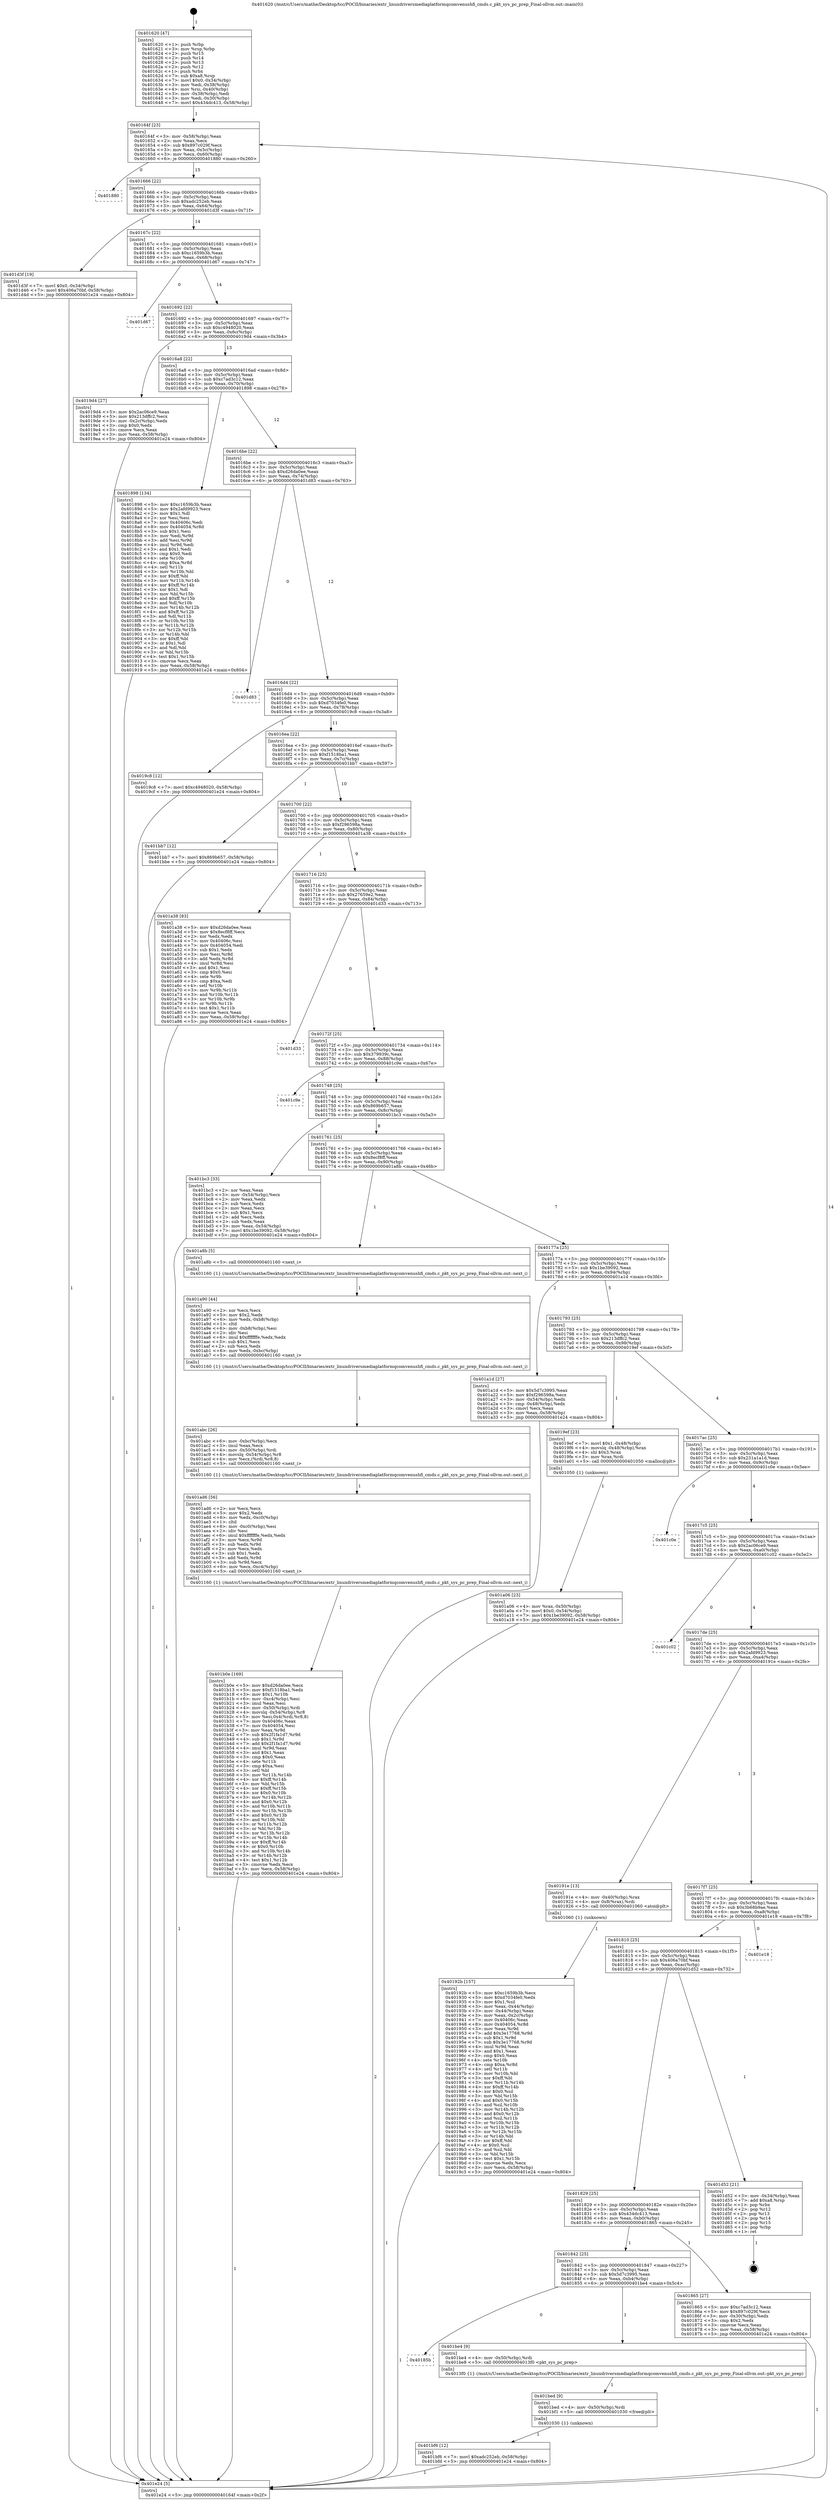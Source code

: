 digraph "0x401620" {
  label = "0x401620 (/mnt/c/Users/mathe/Desktop/tcc/POCII/binaries/extr_linuxdriversmediaplatformqcomvenushfi_cmds.c_pkt_sys_pc_prep_Final-ollvm.out::main(0))"
  labelloc = "t"
  node[shape=record]

  Entry [label="",width=0.3,height=0.3,shape=circle,fillcolor=black,style=filled]
  "0x40164f" [label="{
     0x40164f [23]\l
     | [instrs]\l
     &nbsp;&nbsp;0x40164f \<+3\>: mov -0x58(%rbp),%eax\l
     &nbsp;&nbsp;0x401652 \<+2\>: mov %eax,%ecx\l
     &nbsp;&nbsp;0x401654 \<+6\>: sub $0x897c029f,%ecx\l
     &nbsp;&nbsp;0x40165a \<+3\>: mov %eax,-0x5c(%rbp)\l
     &nbsp;&nbsp;0x40165d \<+3\>: mov %ecx,-0x60(%rbp)\l
     &nbsp;&nbsp;0x401660 \<+6\>: je 0000000000401880 \<main+0x260\>\l
  }"]
  "0x401880" [label="{
     0x401880\l
  }", style=dashed]
  "0x401666" [label="{
     0x401666 [22]\l
     | [instrs]\l
     &nbsp;&nbsp;0x401666 \<+5\>: jmp 000000000040166b \<main+0x4b\>\l
     &nbsp;&nbsp;0x40166b \<+3\>: mov -0x5c(%rbp),%eax\l
     &nbsp;&nbsp;0x40166e \<+5\>: sub $0xadc252eb,%eax\l
     &nbsp;&nbsp;0x401673 \<+3\>: mov %eax,-0x64(%rbp)\l
     &nbsp;&nbsp;0x401676 \<+6\>: je 0000000000401d3f \<main+0x71f\>\l
  }"]
  Exit [label="",width=0.3,height=0.3,shape=circle,fillcolor=black,style=filled,peripheries=2]
  "0x401d3f" [label="{
     0x401d3f [19]\l
     | [instrs]\l
     &nbsp;&nbsp;0x401d3f \<+7\>: movl $0x0,-0x34(%rbp)\l
     &nbsp;&nbsp;0x401d46 \<+7\>: movl $0x406a70bf,-0x58(%rbp)\l
     &nbsp;&nbsp;0x401d4d \<+5\>: jmp 0000000000401e24 \<main+0x804\>\l
  }"]
  "0x40167c" [label="{
     0x40167c [22]\l
     | [instrs]\l
     &nbsp;&nbsp;0x40167c \<+5\>: jmp 0000000000401681 \<main+0x61\>\l
     &nbsp;&nbsp;0x401681 \<+3\>: mov -0x5c(%rbp),%eax\l
     &nbsp;&nbsp;0x401684 \<+5\>: sub $0xc1659b3b,%eax\l
     &nbsp;&nbsp;0x401689 \<+3\>: mov %eax,-0x68(%rbp)\l
     &nbsp;&nbsp;0x40168c \<+6\>: je 0000000000401d67 \<main+0x747\>\l
  }"]
  "0x401bf6" [label="{
     0x401bf6 [12]\l
     | [instrs]\l
     &nbsp;&nbsp;0x401bf6 \<+7\>: movl $0xadc252eb,-0x58(%rbp)\l
     &nbsp;&nbsp;0x401bfd \<+5\>: jmp 0000000000401e24 \<main+0x804\>\l
  }"]
  "0x401d67" [label="{
     0x401d67\l
  }", style=dashed]
  "0x401692" [label="{
     0x401692 [22]\l
     | [instrs]\l
     &nbsp;&nbsp;0x401692 \<+5\>: jmp 0000000000401697 \<main+0x77\>\l
     &nbsp;&nbsp;0x401697 \<+3\>: mov -0x5c(%rbp),%eax\l
     &nbsp;&nbsp;0x40169a \<+5\>: sub $0xc4948020,%eax\l
     &nbsp;&nbsp;0x40169f \<+3\>: mov %eax,-0x6c(%rbp)\l
     &nbsp;&nbsp;0x4016a2 \<+6\>: je 00000000004019d4 \<main+0x3b4\>\l
  }"]
  "0x401bed" [label="{
     0x401bed [9]\l
     | [instrs]\l
     &nbsp;&nbsp;0x401bed \<+4\>: mov -0x50(%rbp),%rdi\l
     &nbsp;&nbsp;0x401bf1 \<+5\>: call 0000000000401030 \<free@plt\>\l
     | [calls]\l
     &nbsp;&nbsp;0x401030 \{1\} (unknown)\l
  }"]
  "0x4019d4" [label="{
     0x4019d4 [27]\l
     | [instrs]\l
     &nbsp;&nbsp;0x4019d4 \<+5\>: mov $0x2ac06ce9,%eax\l
     &nbsp;&nbsp;0x4019d9 \<+5\>: mov $0x213dffc2,%ecx\l
     &nbsp;&nbsp;0x4019de \<+3\>: mov -0x2c(%rbp),%edx\l
     &nbsp;&nbsp;0x4019e1 \<+3\>: cmp $0x0,%edx\l
     &nbsp;&nbsp;0x4019e4 \<+3\>: cmove %ecx,%eax\l
     &nbsp;&nbsp;0x4019e7 \<+3\>: mov %eax,-0x58(%rbp)\l
     &nbsp;&nbsp;0x4019ea \<+5\>: jmp 0000000000401e24 \<main+0x804\>\l
  }"]
  "0x4016a8" [label="{
     0x4016a8 [22]\l
     | [instrs]\l
     &nbsp;&nbsp;0x4016a8 \<+5\>: jmp 00000000004016ad \<main+0x8d\>\l
     &nbsp;&nbsp;0x4016ad \<+3\>: mov -0x5c(%rbp),%eax\l
     &nbsp;&nbsp;0x4016b0 \<+5\>: sub $0xc7ad3c12,%eax\l
     &nbsp;&nbsp;0x4016b5 \<+3\>: mov %eax,-0x70(%rbp)\l
     &nbsp;&nbsp;0x4016b8 \<+6\>: je 0000000000401898 \<main+0x278\>\l
  }"]
  "0x40185b" [label="{
     0x40185b\l
  }", style=dashed]
  "0x401898" [label="{
     0x401898 [134]\l
     | [instrs]\l
     &nbsp;&nbsp;0x401898 \<+5\>: mov $0xc1659b3b,%eax\l
     &nbsp;&nbsp;0x40189d \<+5\>: mov $0x2afd9923,%ecx\l
     &nbsp;&nbsp;0x4018a2 \<+2\>: mov $0x1,%dl\l
     &nbsp;&nbsp;0x4018a4 \<+2\>: xor %esi,%esi\l
     &nbsp;&nbsp;0x4018a6 \<+7\>: mov 0x40406c,%edi\l
     &nbsp;&nbsp;0x4018ad \<+8\>: mov 0x404054,%r8d\l
     &nbsp;&nbsp;0x4018b5 \<+3\>: sub $0x1,%esi\l
     &nbsp;&nbsp;0x4018b8 \<+3\>: mov %edi,%r9d\l
     &nbsp;&nbsp;0x4018bb \<+3\>: add %esi,%r9d\l
     &nbsp;&nbsp;0x4018be \<+4\>: imul %r9d,%edi\l
     &nbsp;&nbsp;0x4018c2 \<+3\>: and $0x1,%edi\l
     &nbsp;&nbsp;0x4018c5 \<+3\>: cmp $0x0,%edi\l
     &nbsp;&nbsp;0x4018c8 \<+4\>: sete %r10b\l
     &nbsp;&nbsp;0x4018cc \<+4\>: cmp $0xa,%r8d\l
     &nbsp;&nbsp;0x4018d0 \<+4\>: setl %r11b\l
     &nbsp;&nbsp;0x4018d4 \<+3\>: mov %r10b,%bl\l
     &nbsp;&nbsp;0x4018d7 \<+3\>: xor $0xff,%bl\l
     &nbsp;&nbsp;0x4018da \<+3\>: mov %r11b,%r14b\l
     &nbsp;&nbsp;0x4018dd \<+4\>: xor $0xff,%r14b\l
     &nbsp;&nbsp;0x4018e1 \<+3\>: xor $0x1,%dl\l
     &nbsp;&nbsp;0x4018e4 \<+3\>: mov %bl,%r15b\l
     &nbsp;&nbsp;0x4018e7 \<+4\>: and $0xff,%r15b\l
     &nbsp;&nbsp;0x4018eb \<+3\>: and %dl,%r10b\l
     &nbsp;&nbsp;0x4018ee \<+3\>: mov %r14b,%r12b\l
     &nbsp;&nbsp;0x4018f1 \<+4\>: and $0xff,%r12b\l
     &nbsp;&nbsp;0x4018f5 \<+3\>: and %dl,%r11b\l
     &nbsp;&nbsp;0x4018f8 \<+3\>: or %r10b,%r15b\l
     &nbsp;&nbsp;0x4018fb \<+3\>: or %r11b,%r12b\l
     &nbsp;&nbsp;0x4018fe \<+3\>: xor %r12b,%r15b\l
     &nbsp;&nbsp;0x401901 \<+3\>: or %r14b,%bl\l
     &nbsp;&nbsp;0x401904 \<+3\>: xor $0xff,%bl\l
     &nbsp;&nbsp;0x401907 \<+3\>: or $0x1,%dl\l
     &nbsp;&nbsp;0x40190a \<+2\>: and %dl,%bl\l
     &nbsp;&nbsp;0x40190c \<+3\>: or %bl,%r15b\l
     &nbsp;&nbsp;0x40190f \<+4\>: test $0x1,%r15b\l
     &nbsp;&nbsp;0x401913 \<+3\>: cmovne %ecx,%eax\l
     &nbsp;&nbsp;0x401916 \<+3\>: mov %eax,-0x58(%rbp)\l
     &nbsp;&nbsp;0x401919 \<+5\>: jmp 0000000000401e24 \<main+0x804\>\l
  }"]
  "0x4016be" [label="{
     0x4016be [22]\l
     | [instrs]\l
     &nbsp;&nbsp;0x4016be \<+5\>: jmp 00000000004016c3 \<main+0xa3\>\l
     &nbsp;&nbsp;0x4016c3 \<+3\>: mov -0x5c(%rbp),%eax\l
     &nbsp;&nbsp;0x4016c6 \<+5\>: sub $0xd26da0ee,%eax\l
     &nbsp;&nbsp;0x4016cb \<+3\>: mov %eax,-0x74(%rbp)\l
     &nbsp;&nbsp;0x4016ce \<+6\>: je 0000000000401d83 \<main+0x763\>\l
  }"]
  "0x401be4" [label="{
     0x401be4 [9]\l
     | [instrs]\l
     &nbsp;&nbsp;0x401be4 \<+4\>: mov -0x50(%rbp),%rdi\l
     &nbsp;&nbsp;0x401be8 \<+5\>: call 00000000004013f0 \<pkt_sys_pc_prep\>\l
     | [calls]\l
     &nbsp;&nbsp;0x4013f0 \{1\} (/mnt/c/Users/mathe/Desktop/tcc/POCII/binaries/extr_linuxdriversmediaplatformqcomvenushfi_cmds.c_pkt_sys_pc_prep_Final-ollvm.out::pkt_sys_pc_prep)\l
  }"]
  "0x401d83" [label="{
     0x401d83\l
  }", style=dashed]
  "0x4016d4" [label="{
     0x4016d4 [22]\l
     | [instrs]\l
     &nbsp;&nbsp;0x4016d4 \<+5\>: jmp 00000000004016d9 \<main+0xb9\>\l
     &nbsp;&nbsp;0x4016d9 \<+3\>: mov -0x5c(%rbp),%eax\l
     &nbsp;&nbsp;0x4016dc \<+5\>: sub $0xd7034fe0,%eax\l
     &nbsp;&nbsp;0x4016e1 \<+3\>: mov %eax,-0x78(%rbp)\l
     &nbsp;&nbsp;0x4016e4 \<+6\>: je 00000000004019c8 \<main+0x3a8\>\l
  }"]
  "0x401b0e" [label="{
     0x401b0e [169]\l
     | [instrs]\l
     &nbsp;&nbsp;0x401b0e \<+5\>: mov $0xd26da0ee,%ecx\l
     &nbsp;&nbsp;0x401b13 \<+5\>: mov $0xf1518ba1,%edx\l
     &nbsp;&nbsp;0x401b18 \<+3\>: mov $0x1,%r10b\l
     &nbsp;&nbsp;0x401b1b \<+6\>: mov -0xc4(%rbp),%esi\l
     &nbsp;&nbsp;0x401b21 \<+3\>: imul %eax,%esi\l
     &nbsp;&nbsp;0x401b24 \<+4\>: mov -0x50(%rbp),%rdi\l
     &nbsp;&nbsp;0x401b28 \<+4\>: movslq -0x54(%rbp),%r8\l
     &nbsp;&nbsp;0x401b2c \<+5\>: mov %esi,0x4(%rdi,%r8,8)\l
     &nbsp;&nbsp;0x401b31 \<+7\>: mov 0x40406c,%eax\l
     &nbsp;&nbsp;0x401b38 \<+7\>: mov 0x404054,%esi\l
     &nbsp;&nbsp;0x401b3f \<+3\>: mov %eax,%r9d\l
     &nbsp;&nbsp;0x401b42 \<+7\>: sub $0x2f1fa1d7,%r9d\l
     &nbsp;&nbsp;0x401b49 \<+4\>: sub $0x1,%r9d\l
     &nbsp;&nbsp;0x401b4d \<+7\>: add $0x2f1fa1d7,%r9d\l
     &nbsp;&nbsp;0x401b54 \<+4\>: imul %r9d,%eax\l
     &nbsp;&nbsp;0x401b58 \<+3\>: and $0x1,%eax\l
     &nbsp;&nbsp;0x401b5b \<+3\>: cmp $0x0,%eax\l
     &nbsp;&nbsp;0x401b5e \<+4\>: sete %r11b\l
     &nbsp;&nbsp;0x401b62 \<+3\>: cmp $0xa,%esi\l
     &nbsp;&nbsp;0x401b65 \<+3\>: setl %bl\l
     &nbsp;&nbsp;0x401b68 \<+3\>: mov %r11b,%r14b\l
     &nbsp;&nbsp;0x401b6b \<+4\>: xor $0xff,%r14b\l
     &nbsp;&nbsp;0x401b6f \<+3\>: mov %bl,%r15b\l
     &nbsp;&nbsp;0x401b72 \<+4\>: xor $0xff,%r15b\l
     &nbsp;&nbsp;0x401b76 \<+4\>: xor $0x0,%r10b\l
     &nbsp;&nbsp;0x401b7a \<+3\>: mov %r14b,%r12b\l
     &nbsp;&nbsp;0x401b7d \<+4\>: and $0x0,%r12b\l
     &nbsp;&nbsp;0x401b81 \<+3\>: and %r10b,%r11b\l
     &nbsp;&nbsp;0x401b84 \<+3\>: mov %r15b,%r13b\l
     &nbsp;&nbsp;0x401b87 \<+4\>: and $0x0,%r13b\l
     &nbsp;&nbsp;0x401b8b \<+3\>: and %r10b,%bl\l
     &nbsp;&nbsp;0x401b8e \<+3\>: or %r11b,%r12b\l
     &nbsp;&nbsp;0x401b91 \<+3\>: or %bl,%r13b\l
     &nbsp;&nbsp;0x401b94 \<+3\>: xor %r13b,%r12b\l
     &nbsp;&nbsp;0x401b97 \<+3\>: or %r15b,%r14b\l
     &nbsp;&nbsp;0x401b9a \<+4\>: xor $0xff,%r14b\l
     &nbsp;&nbsp;0x401b9e \<+4\>: or $0x0,%r10b\l
     &nbsp;&nbsp;0x401ba2 \<+3\>: and %r10b,%r14b\l
     &nbsp;&nbsp;0x401ba5 \<+3\>: or %r14b,%r12b\l
     &nbsp;&nbsp;0x401ba8 \<+4\>: test $0x1,%r12b\l
     &nbsp;&nbsp;0x401bac \<+3\>: cmovne %edx,%ecx\l
     &nbsp;&nbsp;0x401baf \<+3\>: mov %ecx,-0x58(%rbp)\l
     &nbsp;&nbsp;0x401bb2 \<+5\>: jmp 0000000000401e24 \<main+0x804\>\l
  }"]
  "0x4019c8" [label="{
     0x4019c8 [12]\l
     | [instrs]\l
     &nbsp;&nbsp;0x4019c8 \<+7\>: movl $0xc4948020,-0x58(%rbp)\l
     &nbsp;&nbsp;0x4019cf \<+5\>: jmp 0000000000401e24 \<main+0x804\>\l
  }"]
  "0x4016ea" [label="{
     0x4016ea [22]\l
     | [instrs]\l
     &nbsp;&nbsp;0x4016ea \<+5\>: jmp 00000000004016ef \<main+0xcf\>\l
     &nbsp;&nbsp;0x4016ef \<+3\>: mov -0x5c(%rbp),%eax\l
     &nbsp;&nbsp;0x4016f2 \<+5\>: sub $0xf1518ba1,%eax\l
     &nbsp;&nbsp;0x4016f7 \<+3\>: mov %eax,-0x7c(%rbp)\l
     &nbsp;&nbsp;0x4016fa \<+6\>: je 0000000000401bb7 \<main+0x597\>\l
  }"]
  "0x401ad6" [label="{
     0x401ad6 [56]\l
     | [instrs]\l
     &nbsp;&nbsp;0x401ad6 \<+2\>: xor %ecx,%ecx\l
     &nbsp;&nbsp;0x401ad8 \<+5\>: mov $0x2,%edx\l
     &nbsp;&nbsp;0x401add \<+6\>: mov %edx,-0xc0(%rbp)\l
     &nbsp;&nbsp;0x401ae3 \<+1\>: cltd\l
     &nbsp;&nbsp;0x401ae4 \<+6\>: mov -0xc0(%rbp),%esi\l
     &nbsp;&nbsp;0x401aea \<+2\>: idiv %esi\l
     &nbsp;&nbsp;0x401aec \<+6\>: imul $0xfffffffe,%edx,%edx\l
     &nbsp;&nbsp;0x401af2 \<+3\>: mov %ecx,%r9d\l
     &nbsp;&nbsp;0x401af5 \<+3\>: sub %edx,%r9d\l
     &nbsp;&nbsp;0x401af8 \<+2\>: mov %ecx,%edx\l
     &nbsp;&nbsp;0x401afa \<+3\>: sub $0x1,%edx\l
     &nbsp;&nbsp;0x401afd \<+3\>: add %edx,%r9d\l
     &nbsp;&nbsp;0x401b00 \<+3\>: sub %r9d,%ecx\l
     &nbsp;&nbsp;0x401b03 \<+6\>: mov %ecx,-0xc4(%rbp)\l
     &nbsp;&nbsp;0x401b09 \<+5\>: call 0000000000401160 \<next_i\>\l
     | [calls]\l
     &nbsp;&nbsp;0x401160 \{1\} (/mnt/c/Users/mathe/Desktop/tcc/POCII/binaries/extr_linuxdriversmediaplatformqcomvenushfi_cmds.c_pkt_sys_pc_prep_Final-ollvm.out::next_i)\l
  }"]
  "0x401bb7" [label="{
     0x401bb7 [12]\l
     | [instrs]\l
     &nbsp;&nbsp;0x401bb7 \<+7\>: movl $0x869b657,-0x58(%rbp)\l
     &nbsp;&nbsp;0x401bbe \<+5\>: jmp 0000000000401e24 \<main+0x804\>\l
  }"]
  "0x401700" [label="{
     0x401700 [22]\l
     | [instrs]\l
     &nbsp;&nbsp;0x401700 \<+5\>: jmp 0000000000401705 \<main+0xe5\>\l
     &nbsp;&nbsp;0x401705 \<+3\>: mov -0x5c(%rbp),%eax\l
     &nbsp;&nbsp;0x401708 \<+5\>: sub $0xf296598a,%eax\l
     &nbsp;&nbsp;0x40170d \<+3\>: mov %eax,-0x80(%rbp)\l
     &nbsp;&nbsp;0x401710 \<+6\>: je 0000000000401a38 \<main+0x418\>\l
  }"]
  "0x401abc" [label="{
     0x401abc [26]\l
     | [instrs]\l
     &nbsp;&nbsp;0x401abc \<+6\>: mov -0xbc(%rbp),%ecx\l
     &nbsp;&nbsp;0x401ac2 \<+3\>: imul %eax,%ecx\l
     &nbsp;&nbsp;0x401ac5 \<+4\>: mov -0x50(%rbp),%rdi\l
     &nbsp;&nbsp;0x401ac9 \<+4\>: movslq -0x54(%rbp),%r8\l
     &nbsp;&nbsp;0x401acd \<+4\>: mov %ecx,(%rdi,%r8,8)\l
     &nbsp;&nbsp;0x401ad1 \<+5\>: call 0000000000401160 \<next_i\>\l
     | [calls]\l
     &nbsp;&nbsp;0x401160 \{1\} (/mnt/c/Users/mathe/Desktop/tcc/POCII/binaries/extr_linuxdriversmediaplatformqcomvenushfi_cmds.c_pkt_sys_pc_prep_Final-ollvm.out::next_i)\l
  }"]
  "0x401a38" [label="{
     0x401a38 [83]\l
     | [instrs]\l
     &nbsp;&nbsp;0x401a38 \<+5\>: mov $0xd26da0ee,%eax\l
     &nbsp;&nbsp;0x401a3d \<+5\>: mov $0x8ecf8ff,%ecx\l
     &nbsp;&nbsp;0x401a42 \<+2\>: xor %edx,%edx\l
     &nbsp;&nbsp;0x401a44 \<+7\>: mov 0x40406c,%esi\l
     &nbsp;&nbsp;0x401a4b \<+7\>: mov 0x404054,%edi\l
     &nbsp;&nbsp;0x401a52 \<+3\>: sub $0x1,%edx\l
     &nbsp;&nbsp;0x401a55 \<+3\>: mov %esi,%r8d\l
     &nbsp;&nbsp;0x401a58 \<+3\>: add %edx,%r8d\l
     &nbsp;&nbsp;0x401a5b \<+4\>: imul %r8d,%esi\l
     &nbsp;&nbsp;0x401a5f \<+3\>: and $0x1,%esi\l
     &nbsp;&nbsp;0x401a62 \<+3\>: cmp $0x0,%esi\l
     &nbsp;&nbsp;0x401a65 \<+4\>: sete %r9b\l
     &nbsp;&nbsp;0x401a69 \<+3\>: cmp $0xa,%edi\l
     &nbsp;&nbsp;0x401a6c \<+4\>: setl %r10b\l
     &nbsp;&nbsp;0x401a70 \<+3\>: mov %r9b,%r11b\l
     &nbsp;&nbsp;0x401a73 \<+3\>: and %r10b,%r11b\l
     &nbsp;&nbsp;0x401a76 \<+3\>: xor %r10b,%r9b\l
     &nbsp;&nbsp;0x401a79 \<+3\>: or %r9b,%r11b\l
     &nbsp;&nbsp;0x401a7c \<+4\>: test $0x1,%r11b\l
     &nbsp;&nbsp;0x401a80 \<+3\>: cmovne %ecx,%eax\l
     &nbsp;&nbsp;0x401a83 \<+3\>: mov %eax,-0x58(%rbp)\l
     &nbsp;&nbsp;0x401a86 \<+5\>: jmp 0000000000401e24 \<main+0x804\>\l
  }"]
  "0x401716" [label="{
     0x401716 [25]\l
     | [instrs]\l
     &nbsp;&nbsp;0x401716 \<+5\>: jmp 000000000040171b \<main+0xfb\>\l
     &nbsp;&nbsp;0x40171b \<+3\>: mov -0x5c(%rbp),%eax\l
     &nbsp;&nbsp;0x40171e \<+5\>: sub $0x27659e2,%eax\l
     &nbsp;&nbsp;0x401723 \<+6\>: mov %eax,-0x84(%rbp)\l
     &nbsp;&nbsp;0x401729 \<+6\>: je 0000000000401d33 \<main+0x713\>\l
  }"]
  "0x401a90" [label="{
     0x401a90 [44]\l
     | [instrs]\l
     &nbsp;&nbsp;0x401a90 \<+2\>: xor %ecx,%ecx\l
     &nbsp;&nbsp;0x401a92 \<+5\>: mov $0x2,%edx\l
     &nbsp;&nbsp;0x401a97 \<+6\>: mov %edx,-0xb8(%rbp)\l
     &nbsp;&nbsp;0x401a9d \<+1\>: cltd\l
     &nbsp;&nbsp;0x401a9e \<+6\>: mov -0xb8(%rbp),%esi\l
     &nbsp;&nbsp;0x401aa4 \<+2\>: idiv %esi\l
     &nbsp;&nbsp;0x401aa6 \<+6\>: imul $0xfffffffe,%edx,%edx\l
     &nbsp;&nbsp;0x401aac \<+3\>: sub $0x1,%ecx\l
     &nbsp;&nbsp;0x401aaf \<+2\>: sub %ecx,%edx\l
     &nbsp;&nbsp;0x401ab1 \<+6\>: mov %edx,-0xbc(%rbp)\l
     &nbsp;&nbsp;0x401ab7 \<+5\>: call 0000000000401160 \<next_i\>\l
     | [calls]\l
     &nbsp;&nbsp;0x401160 \{1\} (/mnt/c/Users/mathe/Desktop/tcc/POCII/binaries/extr_linuxdriversmediaplatformqcomvenushfi_cmds.c_pkt_sys_pc_prep_Final-ollvm.out::next_i)\l
  }"]
  "0x401d33" [label="{
     0x401d33\l
  }", style=dashed]
  "0x40172f" [label="{
     0x40172f [25]\l
     | [instrs]\l
     &nbsp;&nbsp;0x40172f \<+5\>: jmp 0000000000401734 \<main+0x114\>\l
     &nbsp;&nbsp;0x401734 \<+3\>: mov -0x5c(%rbp),%eax\l
     &nbsp;&nbsp;0x401737 \<+5\>: sub $0x379939c,%eax\l
     &nbsp;&nbsp;0x40173c \<+6\>: mov %eax,-0x88(%rbp)\l
     &nbsp;&nbsp;0x401742 \<+6\>: je 0000000000401c9e \<main+0x67e\>\l
  }"]
  "0x401a06" [label="{
     0x401a06 [23]\l
     | [instrs]\l
     &nbsp;&nbsp;0x401a06 \<+4\>: mov %rax,-0x50(%rbp)\l
     &nbsp;&nbsp;0x401a0a \<+7\>: movl $0x0,-0x54(%rbp)\l
     &nbsp;&nbsp;0x401a11 \<+7\>: movl $0x1be39092,-0x58(%rbp)\l
     &nbsp;&nbsp;0x401a18 \<+5\>: jmp 0000000000401e24 \<main+0x804\>\l
  }"]
  "0x401c9e" [label="{
     0x401c9e\l
  }", style=dashed]
  "0x401748" [label="{
     0x401748 [25]\l
     | [instrs]\l
     &nbsp;&nbsp;0x401748 \<+5\>: jmp 000000000040174d \<main+0x12d\>\l
     &nbsp;&nbsp;0x40174d \<+3\>: mov -0x5c(%rbp),%eax\l
     &nbsp;&nbsp;0x401750 \<+5\>: sub $0x869b657,%eax\l
     &nbsp;&nbsp;0x401755 \<+6\>: mov %eax,-0x8c(%rbp)\l
     &nbsp;&nbsp;0x40175b \<+6\>: je 0000000000401bc3 \<main+0x5a3\>\l
  }"]
  "0x40192b" [label="{
     0x40192b [157]\l
     | [instrs]\l
     &nbsp;&nbsp;0x40192b \<+5\>: mov $0xc1659b3b,%ecx\l
     &nbsp;&nbsp;0x401930 \<+5\>: mov $0xd7034fe0,%edx\l
     &nbsp;&nbsp;0x401935 \<+3\>: mov $0x1,%sil\l
     &nbsp;&nbsp;0x401938 \<+3\>: mov %eax,-0x44(%rbp)\l
     &nbsp;&nbsp;0x40193b \<+3\>: mov -0x44(%rbp),%eax\l
     &nbsp;&nbsp;0x40193e \<+3\>: mov %eax,-0x2c(%rbp)\l
     &nbsp;&nbsp;0x401941 \<+7\>: mov 0x40406c,%eax\l
     &nbsp;&nbsp;0x401948 \<+8\>: mov 0x404054,%r8d\l
     &nbsp;&nbsp;0x401950 \<+3\>: mov %eax,%r9d\l
     &nbsp;&nbsp;0x401953 \<+7\>: add $0x3e17768,%r9d\l
     &nbsp;&nbsp;0x40195a \<+4\>: sub $0x1,%r9d\l
     &nbsp;&nbsp;0x40195e \<+7\>: sub $0x3e17768,%r9d\l
     &nbsp;&nbsp;0x401965 \<+4\>: imul %r9d,%eax\l
     &nbsp;&nbsp;0x401969 \<+3\>: and $0x1,%eax\l
     &nbsp;&nbsp;0x40196c \<+3\>: cmp $0x0,%eax\l
     &nbsp;&nbsp;0x40196f \<+4\>: sete %r10b\l
     &nbsp;&nbsp;0x401973 \<+4\>: cmp $0xa,%r8d\l
     &nbsp;&nbsp;0x401977 \<+4\>: setl %r11b\l
     &nbsp;&nbsp;0x40197b \<+3\>: mov %r10b,%bl\l
     &nbsp;&nbsp;0x40197e \<+3\>: xor $0xff,%bl\l
     &nbsp;&nbsp;0x401981 \<+3\>: mov %r11b,%r14b\l
     &nbsp;&nbsp;0x401984 \<+4\>: xor $0xff,%r14b\l
     &nbsp;&nbsp;0x401988 \<+4\>: xor $0x0,%sil\l
     &nbsp;&nbsp;0x40198c \<+3\>: mov %bl,%r15b\l
     &nbsp;&nbsp;0x40198f \<+4\>: and $0x0,%r15b\l
     &nbsp;&nbsp;0x401993 \<+3\>: and %sil,%r10b\l
     &nbsp;&nbsp;0x401996 \<+3\>: mov %r14b,%r12b\l
     &nbsp;&nbsp;0x401999 \<+4\>: and $0x0,%r12b\l
     &nbsp;&nbsp;0x40199d \<+3\>: and %sil,%r11b\l
     &nbsp;&nbsp;0x4019a0 \<+3\>: or %r10b,%r15b\l
     &nbsp;&nbsp;0x4019a3 \<+3\>: or %r11b,%r12b\l
     &nbsp;&nbsp;0x4019a6 \<+3\>: xor %r12b,%r15b\l
     &nbsp;&nbsp;0x4019a9 \<+3\>: or %r14b,%bl\l
     &nbsp;&nbsp;0x4019ac \<+3\>: xor $0xff,%bl\l
     &nbsp;&nbsp;0x4019af \<+4\>: or $0x0,%sil\l
     &nbsp;&nbsp;0x4019b3 \<+3\>: and %sil,%bl\l
     &nbsp;&nbsp;0x4019b6 \<+3\>: or %bl,%r15b\l
     &nbsp;&nbsp;0x4019b9 \<+4\>: test $0x1,%r15b\l
     &nbsp;&nbsp;0x4019bd \<+3\>: cmovne %edx,%ecx\l
     &nbsp;&nbsp;0x4019c0 \<+3\>: mov %ecx,-0x58(%rbp)\l
     &nbsp;&nbsp;0x4019c3 \<+5\>: jmp 0000000000401e24 \<main+0x804\>\l
  }"]
  "0x401bc3" [label="{
     0x401bc3 [33]\l
     | [instrs]\l
     &nbsp;&nbsp;0x401bc3 \<+2\>: xor %eax,%eax\l
     &nbsp;&nbsp;0x401bc5 \<+3\>: mov -0x54(%rbp),%ecx\l
     &nbsp;&nbsp;0x401bc8 \<+2\>: mov %eax,%edx\l
     &nbsp;&nbsp;0x401bca \<+2\>: sub %ecx,%edx\l
     &nbsp;&nbsp;0x401bcc \<+2\>: mov %eax,%ecx\l
     &nbsp;&nbsp;0x401bce \<+3\>: sub $0x1,%ecx\l
     &nbsp;&nbsp;0x401bd1 \<+2\>: add %ecx,%edx\l
     &nbsp;&nbsp;0x401bd3 \<+2\>: sub %edx,%eax\l
     &nbsp;&nbsp;0x401bd5 \<+3\>: mov %eax,-0x54(%rbp)\l
     &nbsp;&nbsp;0x401bd8 \<+7\>: movl $0x1be39092,-0x58(%rbp)\l
     &nbsp;&nbsp;0x401bdf \<+5\>: jmp 0000000000401e24 \<main+0x804\>\l
  }"]
  "0x401761" [label="{
     0x401761 [25]\l
     | [instrs]\l
     &nbsp;&nbsp;0x401761 \<+5\>: jmp 0000000000401766 \<main+0x146\>\l
     &nbsp;&nbsp;0x401766 \<+3\>: mov -0x5c(%rbp),%eax\l
     &nbsp;&nbsp;0x401769 \<+5\>: sub $0x8ecf8ff,%eax\l
     &nbsp;&nbsp;0x40176e \<+6\>: mov %eax,-0x90(%rbp)\l
     &nbsp;&nbsp;0x401774 \<+6\>: je 0000000000401a8b \<main+0x46b\>\l
  }"]
  "0x401620" [label="{
     0x401620 [47]\l
     | [instrs]\l
     &nbsp;&nbsp;0x401620 \<+1\>: push %rbp\l
     &nbsp;&nbsp;0x401621 \<+3\>: mov %rsp,%rbp\l
     &nbsp;&nbsp;0x401624 \<+2\>: push %r15\l
     &nbsp;&nbsp;0x401626 \<+2\>: push %r14\l
     &nbsp;&nbsp;0x401628 \<+2\>: push %r13\l
     &nbsp;&nbsp;0x40162a \<+2\>: push %r12\l
     &nbsp;&nbsp;0x40162c \<+1\>: push %rbx\l
     &nbsp;&nbsp;0x40162d \<+7\>: sub $0xa8,%rsp\l
     &nbsp;&nbsp;0x401634 \<+7\>: movl $0x0,-0x34(%rbp)\l
     &nbsp;&nbsp;0x40163b \<+3\>: mov %edi,-0x38(%rbp)\l
     &nbsp;&nbsp;0x40163e \<+4\>: mov %rsi,-0x40(%rbp)\l
     &nbsp;&nbsp;0x401642 \<+3\>: mov -0x38(%rbp),%edi\l
     &nbsp;&nbsp;0x401645 \<+3\>: mov %edi,-0x30(%rbp)\l
     &nbsp;&nbsp;0x401648 \<+7\>: movl $0x434dc413,-0x58(%rbp)\l
  }"]
  "0x401a8b" [label="{
     0x401a8b [5]\l
     | [instrs]\l
     &nbsp;&nbsp;0x401a8b \<+5\>: call 0000000000401160 \<next_i\>\l
     | [calls]\l
     &nbsp;&nbsp;0x401160 \{1\} (/mnt/c/Users/mathe/Desktop/tcc/POCII/binaries/extr_linuxdriversmediaplatformqcomvenushfi_cmds.c_pkt_sys_pc_prep_Final-ollvm.out::next_i)\l
  }"]
  "0x40177a" [label="{
     0x40177a [25]\l
     | [instrs]\l
     &nbsp;&nbsp;0x40177a \<+5\>: jmp 000000000040177f \<main+0x15f\>\l
     &nbsp;&nbsp;0x40177f \<+3\>: mov -0x5c(%rbp),%eax\l
     &nbsp;&nbsp;0x401782 \<+5\>: sub $0x1be39092,%eax\l
     &nbsp;&nbsp;0x401787 \<+6\>: mov %eax,-0x94(%rbp)\l
     &nbsp;&nbsp;0x40178d \<+6\>: je 0000000000401a1d \<main+0x3fd\>\l
  }"]
  "0x401e24" [label="{
     0x401e24 [5]\l
     | [instrs]\l
     &nbsp;&nbsp;0x401e24 \<+5\>: jmp 000000000040164f \<main+0x2f\>\l
  }"]
  "0x401a1d" [label="{
     0x401a1d [27]\l
     | [instrs]\l
     &nbsp;&nbsp;0x401a1d \<+5\>: mov $0x5d7c3995,%eax\l
     &nbsp;&nbsp;0x401a22 \<+5\>: mov $0xf296598a,%ecx\l
     &nbsp;&nbsp;0x401a27 \<+3\>: mov -0x54(%rbp),%edx\l
     &nbsp;&nbsp;0x401a2a \<+3\>: cmp -0x48(%rbp),%edx\l
     &nbsp;&nbsp;0x401a2d \<+3\>: cmovl %ecx,%eax\l
     &nbsp;&nbsp;0x401a30 \<+3\>: mov %eax,-0x58(%rbp)\l
     &nbsp;&nbsp;0x401a33 \<+5\>: jmp 0000000000401e24 \<main+0x804\>\l
  }"]
  "0x401793" [label="{
     0x401793 [25]\l
     | [instrs]\l
     &nbsp;&nbsp;0x401793 \<+5\>: jmp 0000000000401798 \<main+0x178\>\l
     &nbsp;&nbsp;0x401798 \<+3\>: mov -0x5c(%rbp),%eax\l
     &nbsp;&nbsp;0x40179b \<+5\>: sub $0x213dffc2,%eax\l
     &nbsp;&nbsp;0x4017a0 \<+6\>: mov %eax,-0x98(%rbp)\l
     &nbsp;&nbsp;0x4017a6 \<+6\>: je 00000000004019ef \<main+0x3cf\>\l
  }"]
  "0x401842" [label="{
     0x401842 [25]\l
     | [instrs]\l
     &nbsp;&nbsp;0x401842 \<+5\>: jmp 0000000000401847 \<main+0x227\>\l
     &nbsp;&nbsp;0x401847 \<+3\>: mov -0x5c(%rbp),%eax\l
     &nbsp;&nbsp;0x40184a \<+5\>: sub $0x5d7c3995,%eax\l
     &nbsp;&nbsp;0x40184f \<+6\>: mov %eax,-0xb4(%rbp)\l
     &nbsp;&nbsp;0x401855 \<+6\>: je 0000000000401be4 \<main+0x5c4\>\l
  }"]
  "0x4019ef" [label="{
     0x4019ef [23]\l
     | [instrs]\l
     &nbsp;&nbsp;0x4019ef \<+7\>: movl $0x1,-0x48(%rbp)\l
     &nbsp;&nbsp;0x4019f6 \<+4\>: movslq -0x48(%rbp),%rax\l
     &nbsp;&nbsp;0x4019fa \<+4\>: shl $0x3,%rax\l
     &nbsp;&nbsp;0x4019fe \<+3\>: mov %rax,%rdi\l
     &nbsp;&nbsp;0x401a01 \<+5\>: call 0000000000401050 \<malloc@plt\>\l
     | [calls]\l
     &nbsp;&nbsp;0x401050 \{1\} (unknown)\l
  }"]
  "0x4017ac" [label="{
     0x4017ac [25]\l
     | [instrs]\l
     &nbsp;&nbsp;0x4017ac \<+5\>: jmp 00000000004017b1 \<main+0x191\>\l
     &nbsp;&nbsp;0x4017b1 \<+3\>: mov -0x5c(%rbp),%eax\l
     &nbsp;&nbsp;0x4017b4 \<+5\>: sub $0x231a1a1d,%eax\l
     &nbsp;&nbsp;0x4017b9 \<+6\>: mov %eax,-0x9c(%rbp)\l
     &nbsp;&nbsp;0x4017bf \<+6\>: je 0000000000401c0e \<main+0x5ee\>\l
  }"]
  "0x401865" [label="{
     0x401865 [27]\l
     | [instrs]\l
     &nbsp;&nbsp;0x401865 \<+5\>: mov $0xc7ad3c12,%eax\l
     &nbsp;&nbsp;0x40186a \<+5\>: mov $0x897c029f,%ecx\l
     &nbsp;&nbsp;0x40186f \<+3\>: mov -0x30(%rbp),%edx\l
     &nbsp;&nbsp;0x401872 \<+3\>: cmp $0x2,%edx\l
     &nbsp;&nbsp;0x401875 \<+3\>: cmovne %ecx,%eax\l
     &nbsp;&nbsp;0x401878 \<+3\>: mov %eax,-0x58(%rbp)\l
     &nbsp;&nbsp;0x40187b \<+5\>: jmp 0000000000401e24 \<main+0x804\>\l
  }"]
  "0x401c0e" [label="{
     0x401c0e\l
  }", style=dashed]
  "0x4017c5" [label="{
     0x4017c5 [25]\l
     | [instrs]\l
     &nbsp;&nbsp;0x4017c5 \<+5\>: jmp 00000000004017ca \<main+0x1aa\>\l
     &nbsp;&nbsp;0x4017ca \<+3\>: mov -0x5c(%rbp),%eax\l
     &nbsp;&nbsp;0x4017cd \<+5\>: sub $0x2ac06ce9,%eax\l
     &nbsp;&nbsp;0x4017d2 \<+6\>: mov %eax,-0xa0(%rbp)\l
     &nbsp;&nbsp;0x4017d8 \<+6\>: je 0000000000401c02 \<main+0x5e2\>\l
  }"]
  "0x401829" [label="{
     0x401829 [25]\l
     | [instrs]\l
     &nbsp;&nbsp;0x401829 \<+5\>: jmp 000000000040182e \<main+0x20e\>\l
     &nbsp;&nbsp;0x40182e \<+3\>: mov -0x5c(%rbp),%eax\l
     &nbsp;&nbsp;0x401831 \<+5\>: sub $0x434dc413,%eax\l
     &nbsp;&nbsp;0x401836 \<+6\>: mov %eax,-0xb0(%rbp)\l
     &nbsp;&nbsp;0x40183c \<+6\>: je 0000000000401865 \<main+0x245\>\l
  }"]
  "0x401c02" [label="{
     0x401c02\l
  }", style=dashed]
  "0x4017de" [label="{
     0x4017de [25]\l
     | [instrs]\l
     &nbsp;&nbsp;0x4017de \<+5\>: jmp 00000000004017e3 \<main+0x1c3\>\l
     &nbsp;&nbsp;0x4017e3 \<+3\>: mov -0x5c(%rbp),%eax\l
     &nbsp;&nbsp;0x4017e6 \<+5\>: sub $0x2afd9923,%eax\l
     &nbsp;&nbsp;0x4017eb \<+6\>: mov %eax,-0xa4(%rbp)\l
     &nbsp;&nbsp;0x4017f1 \<+6\>: je 000000000040191e \<main+0x2fe\>\l
  }"]
  "0x401d52" [label="{
     0x401d52 [21]\l
     | [instrs]\l
     &nbsp;&nbsp;0x401d52 \<+3\>: mov -0x34(%rbp),%eax\l
     &nbsp;&nbsp;0x401d55 \<+7\>: add $0xa8,%rsp\l
     &nbsp;&nbsp;0x401d5c \<+1\>: pop %rbx\l
     &nbsp;&nbsp;0x401d5d \<+2\>: pop %r12\l
     &nbsp;&nbsp;0x401d5f \<+2\>: pop %r13\l
     &nbsp;&nbsp;0x401d61 \<+2\>: pop %r14\l
     &nbsp;&nbsp;0x401d63 \<+2\>: pop %r15\l
     &nbsp;&nbsp;0x401d65 \<+1\>: pop %rbp\l
     &nbsp;&nbsp;0x401d66 \<+1\>: ret\l
  }"]
  "0x40191e" [label="{
     0x40191e [13]\l
     | [instrs]\l
     &nbsp;&nbsp;0x40191e \<+4\>: mov -0x40(%rbp),%rax\l
     &nbsp;&nbsp;0x401922 \<+4\>: mov 0x8(%rax),%rdi\l
     &nbsp;&nbsp;0x401926 \<+5\>: call 0000000000401060 \<atoi@plt\>\l
     | [calls]\l
     &nbsp;&nbsp;0x401060 \{1\} (unknown)\l
  }"]
  "0x4017f7" [label="{
     0x4017f7 [25]\l
     | [instrs]\l
     &nbsp;&nbsp;0x4017f7 \<+5\>: jmp 00000000004017fc \<main+0x1dc\>\l
     &nbsp;&nbsp;0x4017fc \<+3\>: mov -0x5c(%rbp),%eax\l
     &nbsp;&nbsp;0x4017ff \<+5\>: sub $0x3b68b9ae,%eax\l
     &nbsp;&nbsp;0x401804 \<+6\>: mov %eax,-0xa8(%rbp)\l
     &nbsp;&nbsp;0x40180a \<+6\>: je 0000000000401e18 \<main+0x7f8\>\l
  }"]
  "0x401810" [label="{
     0x401810 [25]\l
     | [instrs]\l
     &nbsp;&nbsp;0x401810 \<+5\>: jmp 0000000000401815 \<main+0x1f5\>\l
     &nbsp;&nbsp;0x401815 \<+3\>: mov -0x5c(%rbp),%eax\l
     &nbsp;&nbsp;0x401818 \<+5\>: sub $0x406a70bf,%eax\l
     &nbsp;&nbsp;0x40181d \<+6\>: mov %eax,-0xac(%rbp)\l
     &nbsp;&nbsp;0x401823 \<+6\>: je 0000000000401d52 \<main+0x732\>\l
  }"]
  "0x401e18" [label="{
     0x401e18\l
  }", style=dashed]
  Entry -> "0x401620" [label=" 1"]
  "0x40164f" -> "0x401880" [label=" 0"]
  "0x40164f" -> "0x401666" [label=" 15"]
  "0x401d52" -> Exit [label=" 1"]
  "0x401666" -> "0x401d3f" [label=" 1"]
  "0x401666" -> "0x40167c" [label=" 14"]
  "0x401d3f" -> "0x401e24" [label=" 1"]
  "0x40167c" -> "0x401d67" [label=" 0"]
  "0x40167c" -> "0x401692" [label=" 14"]
  "0x401bf6" -> "0x401e24" [label=" 1"]
  "0x401692" -> "0x4019d4" [label=" 1"]
  "0x401692" -> "0x4016a8" [label=" 13"]
  "0x401bed" -> "0x401bf6" [label=" 1"]
  "0x4016a8" -> "0x401898" [label=" 1"]
  "0x4016a8" -> "0x4016be" [label=" 12"]
  "0x401be4" -> "0x401bed" [label=" 1"]
  "0x4016be" -> "0x401d83" [label=" 0"]
  "0x4016be" -> "0x4016d4" [label=" 12"]
  "0x401842" -> "0x40185b" [label=" 0"]
  "0x4016d4" -> "0x4019c8" [label=" 1"]
  "0x4016d4" -> "0x4016ea" [label=" 11"]
  "0x401842" -> "0x401be4" [label=" 1"]
  "0x4016ea" -> "0x401bb7" [label=" 1"]
  "0x4016ea" -> "0x401700" [label=" 10"]
  "0x401bc3" -> "0x401e24" [label=" 1"]
  "0x401700" -> "0x401a38" [label=" 1"]
  "0x401700" -> "0x401716" [label=" 9"]
  "0x401bb7" -> "0x401e24" [label=" 1"]
  "0x401716" -> "0x401d33" [label=" 0"]
  "0x401716" -> "0x40172f" [label=" 9"]
  "0x401b0e" -> "0x401e24" [label=" 1"]
  "0x40172f" -> "0x401c9e" [label=" 0"]
  "0x40172f" -> "0x401748" [label=" 9"]
  "0x401ad6" -> "0x401b0e" [label=" 1"]
  "0x401748" -> "0x401bc3" [label=" 1"]
  "0x401748" -> "0x401761" [label=" 8"]
  "0x401abc" -> "0x401ad6" [label=" 1"]
  "0x401761" -> "0x401a8b" [label=" 1"]
  "0x401761" -> "0x40177a" [label=" 7"]
  "0x401a90" -> "0x401abc" [label=" 1"]
  "0x40177a" -> "0x401a1d" [label=" 2"]
  "0x40177a" -> "0x401793" [label=" 5"]
  "0x401a8b" -> "0x401a90" [label=" 1"]
  "0x401793" -> "0x4019ef" [label=" 1"]
  "0x401793" -> "0x4017ac" [label=" 4"]
  "0x401a38" -> "0x401e24" [label=" 1"]
  "0x4017ac" -> "0x401c0e" [label=" 0"]
  "0x4017ac" -> "0x4017c5" [label=" 4"]
  "0x401a1d" -> "0x401e24" [label=" 2"]
  "0x4017c5" -> "0x401c02" [label=" 0"]
  "0x4017c5" -> "0x4017de" [label=" 4"]
  "0x4019ef" -> "0x401a06" [label=" 1"]
  "0x4017de" -> "0x40191e" [label=" 1"]
  "0x4017de" -> "0x4017f7" [label=" 3"]
  "0x4019d4" -> "0x401e24" [label=" 1"]
  "0x4017f7" -> "0x401e18" [label=" 0"]
  "0x4017f7" -> "0x401810" [label=" 3"]
  "0x4019c8" -> "0x401e24" [label=" 1"]
  "0x401810" -> "0x401d52" [label=" 1"]
  "0x401810" -> "0x401829" [label=" 2"]
  "0x401a06" -> "0x401e24" [label=" 1"]
  "0x401829" -> "0x401865" [label=" 1"]
  "0x401829" -> "0x401842" [label=" 1"]
  "0x401865" -> "0x401e24" [label=" 1"]
  "0x401620" -> "0x40164f" [label=" 1"]
  "0x401e24" -> "0x40164f" [label=" 14"]
  "0x401898" -> "0x401e24" [label=" 1"]
  "0x40191e" -> "0x40192b" [label=" 1"]
  "0x40192b" -> "0x401e24" [label=" 1"]
}
